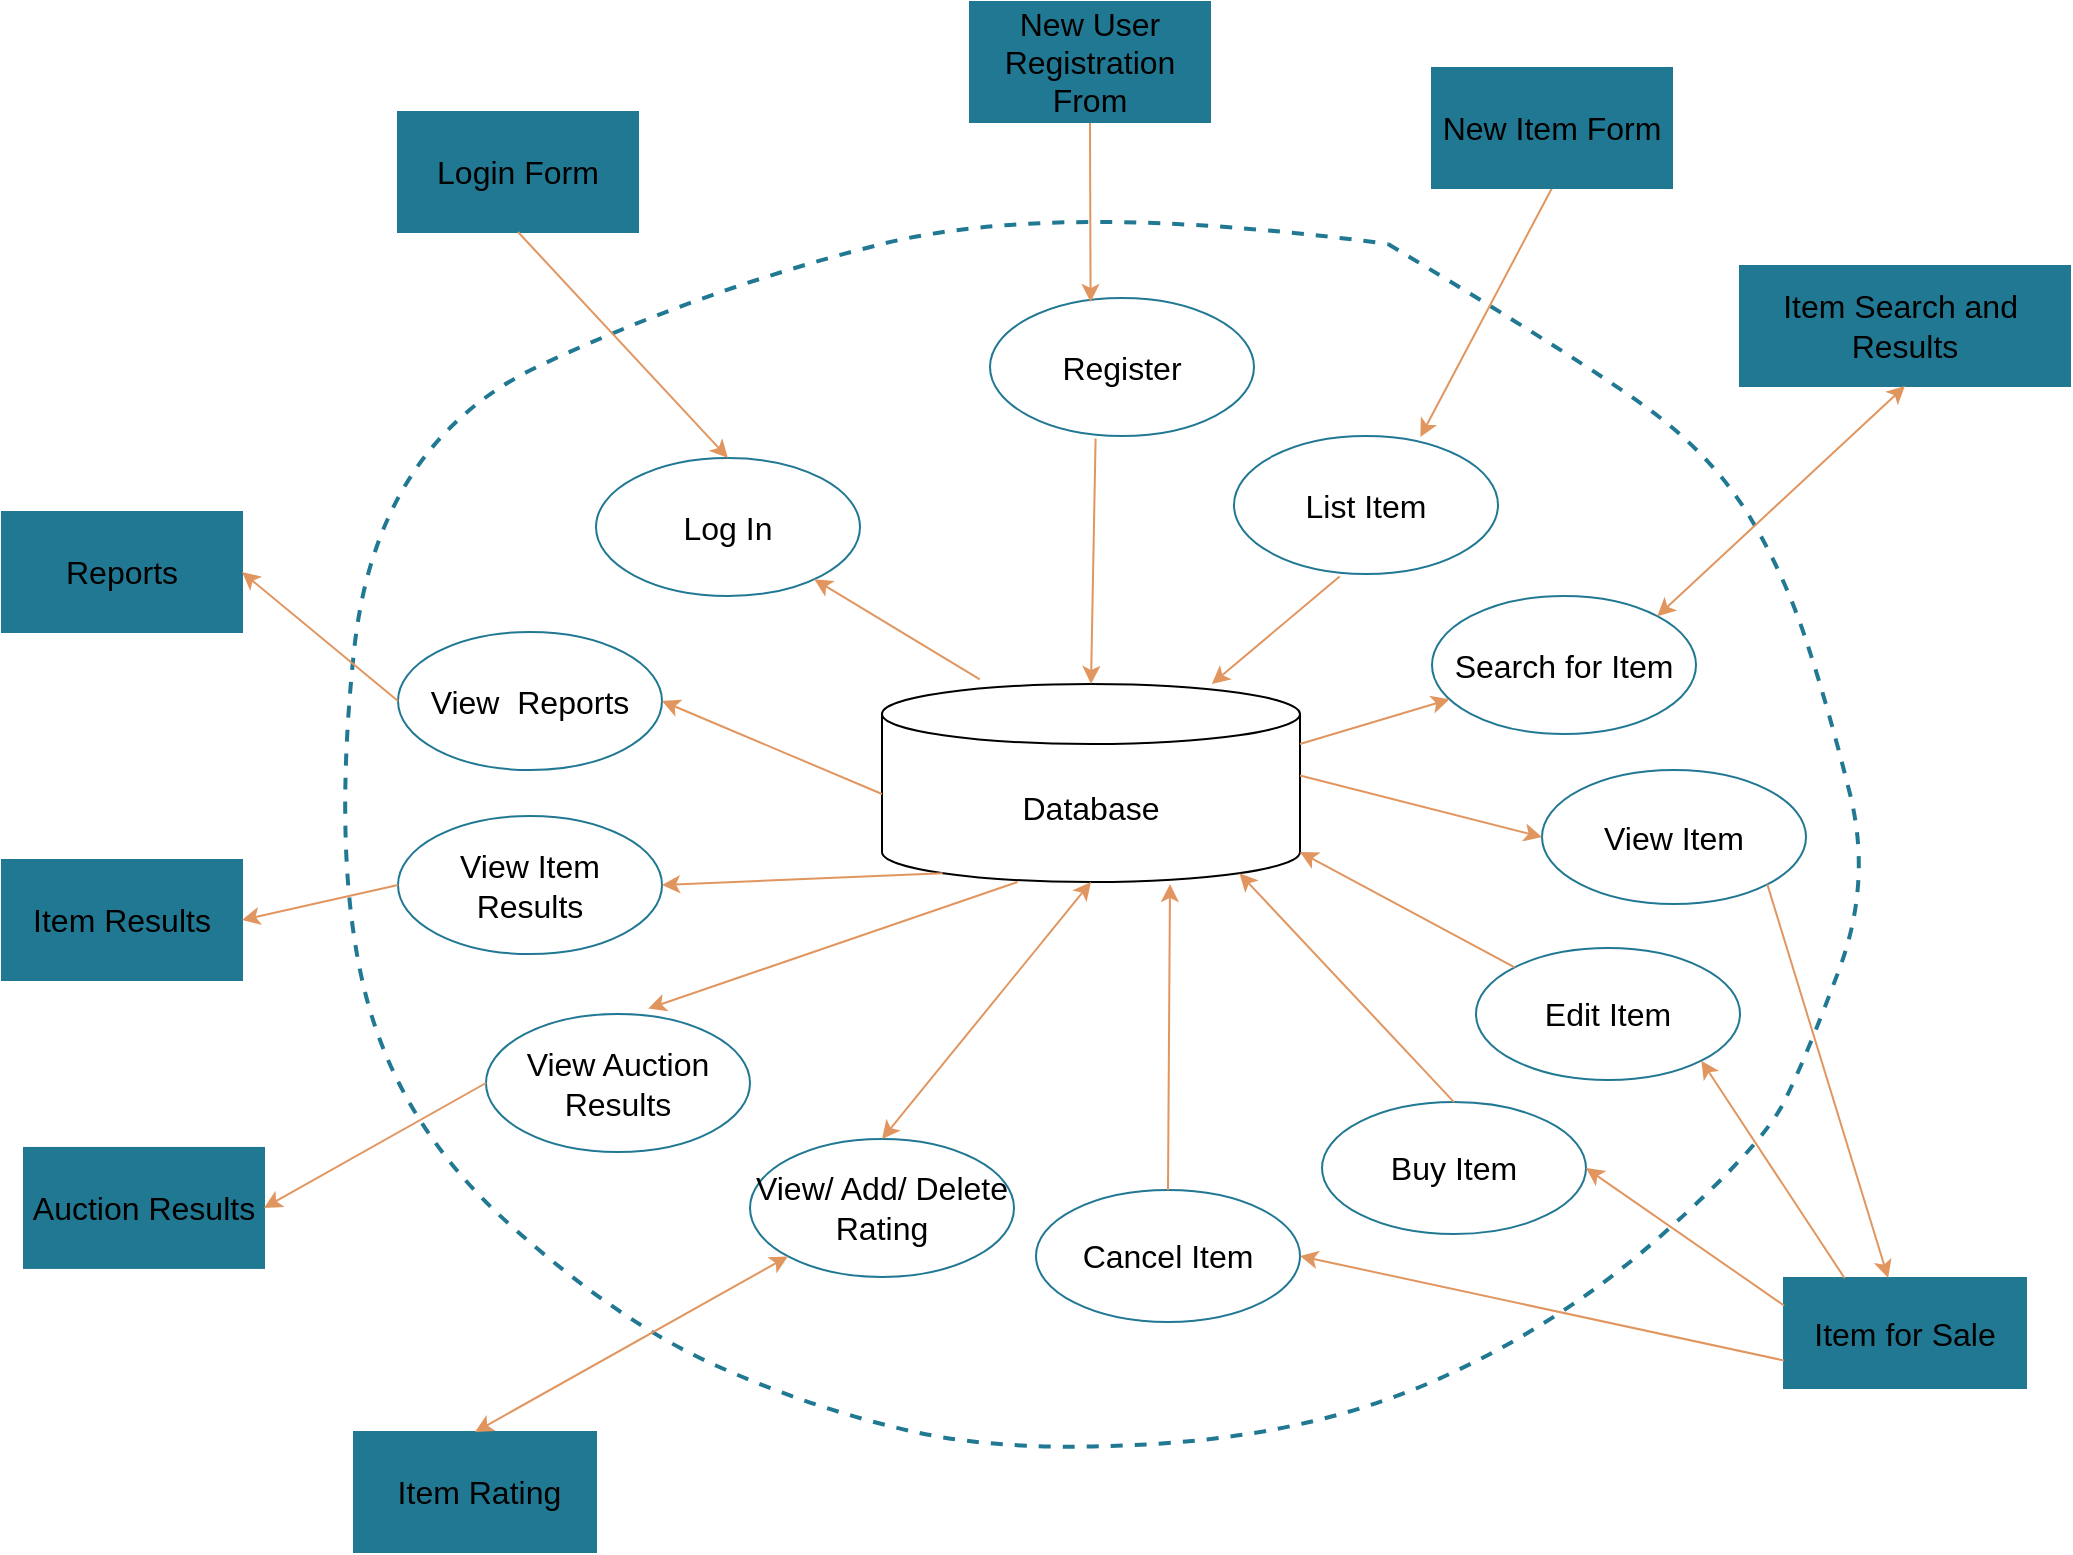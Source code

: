 <mxfile>
    <diagram name="Page-1" id="UMM78bcty8Yh2Ipk4xUr">
        <mxGraphModel dx="1746" dy="659" grid="1" gridSize="11" guides="1" tooltips="1" connect="1" arrows="1" fold="1" page="1" pageScale="1" pageWidth="850" pageHeight="1100" math="0" shadow="0">
            <root>
                <mxCell id="0"/>
                <mxCell id="1" parent="0"/>
                <mxCell id="FPNfaOGOEIjZuPGmD0JC-1" value="" style="endArrow=none;dashed=1;html=1;strokeWidth=2;rounded=0;curved=1;strokeColor=#217893;" parent="1" edge="1">
                    <mxGeometry width="50" height="50" relative="1" as="geometry">
                        <mxPoint x="473" y="165" as="sourcePoint"/>
                        <mxPoint x="473" y="165" as="targetPoint"/>
                        <Array as="points">
                            <mxPoint x="583" y="231"/>
                            <mxPoint x="638" y="275"/>
                            <mxPoint x="671" y="330"/>
                            <mxPoint x="693" y="396"/>
                            <mxPoint x="715" y="484"/>
                            <mxPoint x="682" y="572"/>
                            <mxPoint x="660" y="616"/>
                            <mxPoint x="561" y="704"/>
                            <mxPoint x="440" y="759"/>
                            <mxPoint x="286" y="770"/>
                            <mxPoint x="187" y="748"/>
                            <mxPoint x="88" y="704"/>
                            <mxPoint x="-22" y="605"/>
                            <mxPoint x="-55" y="473"/>
                            <mxPoint x="-33" y="264"/>
                            <mxPoint x="132" y="187"/>
                            <mxPoint x="308" y="143"/>
                        </Array>
                    </mxGeometry>
                </mxCell>
                <mxCell id="FPNfaOGOEIjZuPGmD0JC-3" value="&lt;font style=&quot;font-size: 16px;&quot;&gt;Database&lt;/font&gt;" style="shape=cylinder3;whiteSpace=wrap;html=1;boundedLbl=1;backgroundOutline=1;size=15;fontSize=16;points=[[0,0,0,0,15],[0,0,0,0,30],[0,0,0,0,60],[0,0.5,0,0,0],[0,1,0,0,-15],[0.145,0,0,0,4.35],[0.145,1,0,0,-4.35],[0.5,0,0,0,0],[0.5,1,0,0,0],[0.855,0,0,0,4.35],[0.855,1,0,0,-4.35],[1,0,0,0,15],[1,0,0,0,30],[1,0,0,0,60],[1,0.5,0,0,0],[1,1,0,0,-15]];" parent="1" vertex="1">
                    <mxGeometry x="220" y="385" width="209" height="99" as="geometry"/>
                </mxCell>
                <mxCell id="FPNfaOGOEIjZuPGmD0JC-6" value="&lt;font style=&quot;font-size: 16px;&quot;&gt;Log In&lt;/font&gt;" style="ellipse;whiteSpace=wrap;html=1;strokeColor=#217893;" parent="1" vertex="1">
                    <mxGeometry x="77" y="272" width="132" height="69" as="geometry"/>
                </mxCell>
                <mxCell id="FPNfaOGOEIjZuPGmD0JC-14" value="Login Form" style="rounded=0;whiteSpace=wrap;html=1;fontSize=16;labelBackgroundColor=none;fillColor=#217893;strokeColor=#217893;" parent="1" vertex="1">
                    <mxGeometry x="-22" y="99" width="120" height="60" as="geometry"/>
                </mxCell>
                <mxCell id="FPNfaOGOEIjZuPGmD0JC-30" value="&lt;font style=&quot;font-size: 16px;&quot;&gt;Register&lt;/font&gt;" style="ellipse;whiteSpace=wrap;html=1;strokeColor=#217893;" parent="1" vertex="1">
                    <mxGeometry x="274" y="192" width="132" height="69" as="geometry"/>
                </mxCell>
                <mxCell id="FPNfaOGOEIjZuPGmD0JC-32" value="" style="endArrow=classic;html=1;rounded=0;exitX=0.5;exitY=1;exitDx=0;exitDy=0;entryX=0.381;entryY=0.029;entryDx=0;entryDy=0;entryPerimeter=0;strokeColor=#e1955f;" parent="1" source="FPNfaOGOEIjZuPGmD0JC-33" target="FPNfaOGOEIjZuPGmD0JC-30" edge="1">
                    <mxGeometry width="50" height="50" relative="1" as="geometry">
                        <mxPoint x="363" y="66" as="sourcePoint"/>
                        <mxPoint x="352" y="187" as="targetPoint"/>
                        <Array as="points"/>
                    </mxGeometry>
                </mxCell>
                <mxCell id="FPNfaOGOEIjZuPGmD0JC-33" value="New User Registration&lt;br&gt;From" style="rounded=0;whiteSpace=wrap;html=1;fontSize=16;strokeColor=#217893;fillColor=#217893;" parent="1" vertex="1">
                    <mxGeometry x="264" y="44" width="120" height="60" as="geometry"/>
                </mxCell>
                <mxCell id="FPNfaOGOEIjZuPGmD0JC-34" value="" style="endArrow=classic;html=1;rounded=0;exitX=0.4;exitY=1.018;exitDx=0;exitDy=0;entryX=0.5;entryY=0;entryDx=0;entryDy=0;entryPerimeter=0;exitPerimeter=0;strokeColor=#e1955f;" parent="1" source="FPNfaOGOEIjZuPGmD0JC-30" target="FPNfaOGOEIjZuPGmD0JC-3" edge="1">
                    <mxGeometry width="50" height="50" relative="1" as="geometry">
                        <mxPoint x="374" y="297" as="sourcePoint"/>
                        <mxPoint x="476" y="412" as="targetPoint"/>
                        <Array as="points"/>
                    </mxGeometry>
                </mxCell>
                <mxCell id="FPNfaOGOEIjZuPGmD0JC-40" value="&lt;font style=&quot;font-size: 16px;&quot;&gt;List Item&lt;/font&gt;" style="ellipse;whiteSpace=wrap;html=1;strokeColor=#217893;" parent="1" vertex="1">
                    <mxGeometry x="396" y="261" width="132" height="69" as="geometry"/>
                </mxCell>
                <mxCell id="FPNfaOGOEIjZuPGmD0JC-41" value="" style="endArrow=classic;html=1;rounded=0;exitX=0.5;exitY=1;exitDx=0;exitDy=0;entryX=0.706;entryY=0.007;entryDx=0;entryDy=0;entryPerimeter=0;strokeColor=#e1955f;" parent="1" source="FPNfaOGOEIjZuPGmD0JC-42" target="FPNfaOGOEIjZuPGmD0JC-40" edge="1">
                    <mxGeometry width="50" height="50" relative="1" as="geometry">
                        <mxPoint x="514.05" y="76.47" as="sourcePoint"/>
                        <mxPoint x="517" y="275" as="targetPoint"/>
                        <Array as="points"/>
                    </mxGeometry>
                </mxCell>
                <mxCell id="FPNfaOGOEIjZuPGmD0JC-42" value="New Item Form" style="rounded=0;whiteSpace=wrap;html=1;fontSize=16;strokeColor=#217893;fillColor=#217893;" parent="1" vertex="1">
                    <mxGeometry x="495" y="77" width="120" height="60" as="geometry"/>
                </mxCell>
                <mxCell id="FPNfaOGOEIjZuPGmD0JC-43" value="" style="endArrow=classic;html=1;rounded=0;exitX=0.4;exitY=1.018;exitDx=0;exitDy=0;entryX=0.789;entryY=0;entryDx=0;entryDy=0;entryPerimeter=0;exitPerimeter=0;strokeColor=#e1955f;" parent="1" source="FPNfaOGOEIjZuPGmD0JC-40" target="FPNfaOGOEIjZuPGmD0JC-3" edge="1">
                    <mxGeometry width="50" height="50" relative="1" as="geometry">
                        <mxPoint x="525.05" y="307.47" as="sourcePoint"/>
                        <mxPoint x="363.0" y="385.0" as="targetPoint"/>
                        <Array as="points"/>
                    </mxGeometry>
                </mxCell>
                <mxCell id="FPNfaOGOEIjZuPGmD0JC-45" value="&lt;font style=&quot;font-size: 16px;&quot;&gt;Search for Item&lt;/font&gt;" style="ellipse;whiteSpace=wrap;html=1;strokeColor=#217893;" parent="1" vertex="1">
                    <mxGeometry x="495" y="341" width="132" height="69" as="geometry"/>
                </mxCell>
                <mxCell id="FPNfaOGOEIjZuPGmD0JC-46" value="" style="endArrow=classic;html=1;rounded=0;exitX=1;exitY=0;exitDx=0;exitDy=30;exitPerimeter=0;strokeColor=#e1955f;" parent="1" source="FPNfaOGOEIjZuPGmD0JC-3" target="FPNfaOGOEIjZuPGmD0JC-45" edge="1">
                    <mxGeometry width="50" height="50" relative="1" as="geometry">
                        <mxPoint x="440" y="434" as="sourcePoint"/>
                        <mxPoint x="879.996" y="395.996" as="targetPoint"/>
                        <Array as="points"/>
                    </mxGeometry>
                </mxCell>
                <mxCell id="FPNfaOGOEIjZuPGmD0JC-48" value="Item Search and&amp;nbsp;&lt;br&gt;Results" style="rounded=0;whiteSpace=wrap;html=1;fontSize=16;labelBackgroundColor=none;strokeColor=#217893;fillColor=#217893;" parent="1" vertex="1">
                    <mxGeometry x="649" y="176" width="165" height="60" as="geometry"/>
                </mxCell>
                <mxCell id="FPNfaOGOEIjZuPGmD0JC-50" value="&lt;span style=&quot;font-size: 16px;&quot;&gt;Edit Item&lt;br&gt;&lt;/span&gt;" style="ellipse;whiteSpace=wrap;html=1;strokeColor=#217893;" parent="1" vertex="1">
                    <mxGeometry x="517" y="517" width="132" height="66" as="geometry"/>
                </mxCell>
                <mxCell id="FPNfaOGOEIjZuPGmD0JC-53" value="Item for Sale" style="rounded=0;whiteSpace=wrap;html=1;fontSize=16;labelBackgroundColor=none;strokeColor=#217893;fillColor=#217893;" parent="1" vertex="1">
                    <mxGeometry x="671" y="682" width="121" height="55" as="geometry"/>
                </mxCell>
                <mxCell id="FPNfaOGOEIjZuPGmD0JC-60" value="&lt;span style=&quot;font-size: 16px;&quot;&gt;View/ Add/ Delete&lt;br&gt;Rating&lt;br&gt;&lt;/span&gt;" style="ellipse;whiteSpace=wrap;html=1;strokeColor=#217893;" parent="1" vertex="1">
                    <mxGeometry x="154" y="612.49" width="132" height="68.97" as="geometry"/>
                </mxCell>
                <mxCell id="FPNfaOGOEIjZuPGmD0JC-61" value="&amp;nbsp;Item Rating" style="rounded=0;whiteSpace=wrap;html=1;fontSize=16;labelBackgroundColor=none;strokeColor=#217893;fillColor=#217893;" parent="1" vertex="1">
                    <mxGeometry x="-44" y="759" width="121" height="60" as="geometry"/>
                </mxCell>
                <mxCell id="FPNfaOGOEIjZuPGmD0JC-62" value="" style="endArrow=classic;startArrow=classic;html=1;rounded=0;exitX=0.5;exitY=0;exitDx=0;exitDy=0;entryX=0.5;entryY=1;entryDx=0;entryDy=0;entryPerimeter=0;strokeColor=#e1955f;" parent="1" source="FPNfaOGOEIjZuPGmD0JC-60" target="FPNfaOGOEIjZuPGmD0JC-3" edge="1">
                    <mxGeometry width="50" height="50" relative="1" as="geometry">
                        <mxPoint x="374" y="496.29" as="sourcePoint"/>
                        <mxPoint x="320.694" y="484.003" as="targetPoint"/>
                    </mxGeometry>
                </mxCell>
                <mxCell id="FPNfaOGOEIjZuPGmD0JC-63" value="" style="endArrow=classic;startArrow=classic;html=1;rounded=0;exitX=0.5;exitY=0;exitDx=0;exitDy=0;entryX=0;entryY=1;entryDx=0;entryDy=0;strokeColor=#e1955f;" parent="1" source="FPNfaOGOEIjZuPGmD0JC-61" target="FPNfaOGOEIjZuPGmD0JC-60" edge="1">
                    <mxGeometry width="50" height="50" relative="1" as="geometry">
                        <mxPoint x="550" y="749.29" as="sourcePoint"/>
                        <mxPoint x="407" y="660" as="targetPoint"/>
                    </mxGeometry>
                </mxCell>
                <mxCell id="FPNfaOGOEIjZuPGmD0JC-71" value="&lt;span style=&quot;font-size: 16px;&quot;&gt;View Item &lt;br&gt;Results&lt;/span&gt;" style="ellipse;whiteSpace=wrap;html=1;strokeColor=#217893;" parent="1" vertex="1">
                    <mxGeometry x="-22" y="451" width="132" height="69" as="geometry"/>
                </mxCell>
                <mxCell id="FPNfaOGOEIjZuPGmD0JC-72" value="" style="endArrow=classic;html=1;rounded=0;entryX=1;entryY=0.5;entryDx=0;entryDy=0;exitX=0.145;exitY=1;exitDx=0;exitDy=-4.35;exitPerimeter=0;strokeColor=#e1955f;" parent="1" source="FPNfaOGOEIjZuPGmD0JC-3" target="FPNfaOGOEIjZuPGmD0JC-71" edge="1">
                    <mxGeometry width="50" height="50" relative="1" as="geometry">
                        <mxPoint x="129" y="722" as="sourcePoint"/>
                        <mxPoint x="219.996" y="618.996" as="targetPoint"/>
                        <Array as="points"/>
                    </mxGeometry>
                </mxCell>
                <mxCell id="FPNfaOGOEIjZuPGmD0JC-73" value="Item Results" style="rounded=0;whiteSpace=wrap;html=1;fontSize=16;strokeColor=#217893;fillColor=#217893;" parent="1" vertex="1">
                    <mxGeometry x="-220" y="473" width="120" height="60" as="geometry"/>
                </mxCell>
                <mxCell id="FPNfaOGOEIjZuPGmD0JC-74" value="" style="endArrow=classic;html=1;rounded=0;exitX=0;exitY=0.5;exitDx=0;exitDy=0;labelBackgroundColor=#fa8a3e;labelBorderColor=#fa8a3e;strokeColor=#e1955f;entryX=1;entryY=0.5;entryDx=0;entryDy=0;" parent="1" source="FPNfaOGOEIjZuPGmD0JC-71" target="FPNfaOGOEIjZuPGmD0JC-73" edge="1">
                    <mxGeometry width="50" height="50" relative="1" as="geometry">
                        <mxPoint x="121" y="581" as="sourcePoint"/>
                        <mxPoint x="-11" y="715" as="targetPoint"/>
                    </mxGeometry>
                </mxCell>
                <mxCell id="FPNfaOGOEIjZuPGmD0JC-79" value="&lt;span style=&quot;font-size: 16px;&quot;&gt;View Auction&lt;br&gt;Results&lt;/span&gt;" style="ellipse;whiteSpace=wrap;html=1;strokeColor=#217893;" parent="1" vertex="1">
                    <mxGeometry x="22" y="550" width="132" height="69" as="geometry"/>
                </mxCell>
                <mxCell id="FPNfaOGOEIjZuPGmD0JC-80" value="" style="endArrow=classic;html=1;rounded=0;entryX=0.614;entryY=-0.039;entryDx=0;entryDy=0;exitX=0.377;exitY=1.03;exitDx=0;exitDy=0;exitPerimeter=0;entryPerimeter=0;strokeColor=#e1955f;" parent="1" target="FPNfaOGOEIjZuPGmD0JC-79" edge="1">
                    <mxGeometry width="50" height="50" relative="1" as="geometry">
                        <mxPoint x="287.793" y="484.0" as="sourcePoint"/>
                        <mxPoint x="252.996" y="737.026" as="targetPoint"/>
                        <Array as="points"/>
                    </mxGeometry>
                </mxCell>
                <mxCell id="FPNfaOGOEIjZuPGmD0JC-81" value="Auction Results" style="rounded=0;whiteSpace=wrap;html=1;fontSize=16;strokeColor=#217893;fillColor=#217893;" parent="1" vertex="1">
                    <mxGeometry x="-209" y="616.97" width="120" height="60" as="geometry"/>
                </mxCell>
                <mxCell id="FPNfaOGOEIjZuPGmD0JC-82" value="" style="endArrow=classic;html=1;rounded=0;entryX=1;entryY=0.5;entryDx=0;entryDy=0;exitX=0;exitY=0.5;exitDx=0;exitDy=0;labelBackgroundColor=#fa8a3e;labelBorderColor=#fa8a3e;strokeColor=#e1955f;" parent="1" source="FPNfaOGOEIjZuPGmD0JC-79" target="FPNfaOGOEIjZuPGmD0JC-81" edge="1">
                    <mxGeometry width="50" height="50" relative="1" as="geometry">
                        <mxPoint x="154" y="699.03" as="sourcePoint"/>
                        <mxPoint x="55" y="594.03" as="targetPoint"/>
                    </mxGeometry>
                </mxCell>
                <mxCell id="FPNfaOGOEIjZuPGmD0JC-84" value="" style="endArrow=classic;startArrow=classic;html=1;rounded=0;entryX=1;entryY=0;entryDx=0;entryDy=0;exitX=0.5;exitY=1;exitDx=0;exitDy=0;strokeColor=#e1955f;" parent="1" source="FPNfaOGOEIjZuPGmD0JC-48" target="FPNfaOGOEIjZuPGmD0JC-45" edge="1">
                    <mxGeometry width="50" height="50" relative="1" as="geometry">
                        <mxPoint x="681" y="462" as="sourcePoint"/>
                        <mxPoint x="615" y="341" as="targetPoint"/>
                    </mxGeometry>
                </mxCell>
                <mxCell id="2" value="" style="endArrow=classic;html=1;rounded=0;exitX=0.5;exitY=1;exitDx=0;exitDy=0;entryX=0.5;entryY=0;entryDx=0;entryDy=0;fillColor=#171D05;strokeColor=#e1955f;" parent="1" source="FPNfaOGOEIjZuPGmD0JC-14" target="FPNfaOGOEIjZuPGmD0JC-6" edge="1">
                    <mxGeometry width="50" height="50" relative="1" as="geometry">
                        <mxPoint x="11" y="176" as="sourcePoint"/>
                        <mxPoint x="110.104" y="284.137" as="targetPoint"/>
                        <Array as="points"/>
                    </mxGeometry>
                </mxCell>
                <mxCell id="3" value="" style="endArrow=classic;html=1;rounded=0;exitX=0.234;exitY=-0.023;exitDx=0;exitDy=0;exitPerimeter=0;strokeColor=#e1955f;" parent="1" source="FPNfaOGOEIjZuPGmD0JC-3" target="FPNfaOGOEIjZuPGmD0JC-6" edge="1">
                    <mxGeometry width="50" height="50" relative="1" as="geometry">
                        <mxPoint x="220.004" y="416.411" as="sourcePoint"/>
                        <mxPoint x="143" y="341" as="targetPoint"/>
                        <Array as="points"/>
                    </mxGeometry>
                </mxCell>
                <mxCell id="10" value="&lt;span style=&quot;font-size: 16px;&quot;&gt;View&amp;nbsp; Reports&lt;/span&gt;" style="ellipse;whiteSpace=wrap;html=1;strokeColor=#217893;" parent="1" vertex="1">
                    <mxGeometry x="-22" y="359" width="132" height="69" as="geometry"/>
                </mxCell>
                <mxCell id="11" value="" style="endArrow=classic;html=1;rounded=0;entryX=1;entryY=0.5;entryDx=0;entryDy=0;strokeColor=#e1955f;" parent="1" target="10" edge="1">
                    <mxGeometry width="50" height="50" relative="1" as="geometry">
                        <mxPoint x="220" y="440" as="sourcePoint"/>
                        <mxPoint x="76.996" y="563.996" as="targetPoint"/>
                        <Array as="points"/>
                    </mxGeometry>
                </mxCell>
                <mxCell id="12" value="Reports" style="rounded=0;whiteSpace=wrap;html=1;fontSize=16;strokeColor=#217893;fillColor=#217893;" parent="1" vertex="1">
                    <mxGeometry x="-220" y="299" width="120" height="60" as="geometry"/>
                </mxCell>
                <mxCell id="13" value="" style="endArrow=classic;html=1;rounded=0;entryX=1;entryY=0.5;entryDx=0;entryDy=0;exitX=0;exitY=0.5;exitDx=0;exitDy=0;labelBackgroundColor=#fa8a3e;labelBorderColor=#fa8a3e;strokeColor=#e1955f;" parent="1" source="10" target="12" edge="1">
                    <mxGeometry width="50" height="50" relative="1" as="geometry">
                        <mxPoint x="-22" y="526" as="sourcePoint"/>
                        <mxPoint x="-121" y="421" as="targetPoint"/>
                    </mxGeometry>
                </mxCell>
                <mxCell id="k8WTQUBpfuYt5oGiJ2gu-13" value="&lt;span style=&quot;font-size: 16px;&quot;&gt;View Item&lt;br&gt;&lt;/span&gt;" style="ellipse;whiteSpace=wrap;html=1;strokeColor=#217893;" parent="1" vertex="1">
                    <mxGeometry x="550" y="428" width="132" height="67" as="geometry"/>
                </mxCell>
                <mxCell id="k8WTQUBpfuYt5oGiJ2gu-15" value="" style="endArrow=classic;html=1;rounded=0;exitX=1;exitY=0.462;exitDx=0;exitDy=0;exitPerimeter=0;strokeColor=#e1955f;entryX=0;entryY=0.5;entryDx=0;entryDy=0;" parent="1" source="FPNfaOGOEIjZuPGmD0JC-3" target="k8WTQUBpfuYt5oGiJ2gu-13" edge="1">
                    <mxGeometry width="50" height="50" relative="1" as="geometry">
                        <mxPoint x="440" y="426" as="sourcePoint"/>
                        <mxPoint x="515" y="404" as="targetPoint"/>
                        <Array as="points"/>
                    </mxGeometry>
                </mxCell>
                <mxCell id="k8WTQUBpfuYt5oGiJ2gu-16" value="" style="endArrow=classic;html=1;rounded=0;exitX=1;exitY=1;exitDx=0;exitDy=0;strokeColor=#e1955f;" parent="1" source="k8WTQUBpfuYt5oGiJ2gu-13" target="FPNfaOGOEIjZuPGmD0JC-53" edge="1">
                    <mxGeometry width="50" height="50" relative="1" as="geometry">
                        <mxPoint x="671" y="517" as="sourcePoint"/>
                        <mxPoint x="792" y="550" as="targetPoint"/>
                        <Array as="points"/>
                    </mxGeometry>
                </mxCell>
                <mxCell id="k8WTQUBpfuYt5oGiJ2gu-19" value="&lt;span style=&quot;font-size: 16px;&quot;&gt;Buy Item&lt;br&gt;&lt;/span&gt;" style="ellipse;whiteSpace=wrap;html=1;strokeColor=#217893;" parent="1" vertex="1">
                    <mxGeometry x="440" y="594.03" width="132" height="66" as="geometry"/>
                </mxCell>
                <mxCell id="k8WTQUBpfuYt5oGiJ2gu-25" value="&lt;span style=&quot;font-size: 16px;&quot;&gt;Cancel Item&lt;br&gt;&lt;/span&gt;" style="ellipse;whiteSpace=wrap;html=1;strokeColor=#217893;" parent="1" vertex="1">
                    <mxGeometry x="297" y="638" width="132" height="66" as="geometry"/>
                </mxCell>
                <mxCell id="k8WTQUBpfuYt5oGiJ2gu-26" value="" style="endArrow=classic;html=1;rounded=0;exitX=0.5;exitY=0;exitDx=0;exitDy=0;entryX=0.689;entryY=1.01;entryDx=0;entryDy=0;entryPerimeter=0;strokeColor=#e1955f;" parent="1" source="k8WTQUBpfuYt5oGiJ2gu-25" target="FPNfaOGOEIjZuPGmD0JC-3" edge="1">
                    <mxGeometry width="50" height="50" relative="1" as="geometry">
                        <mxPoint x="460" y="342" as="sourcePoint"/>
                        <mxPoint x="396" y="396" as="targetPoint"/>
                        <Array as="points"/>
                    </mxGeometry>
                </mxCell>
                <mxCell id="k8WTQUBpfuYt5oGiJ2gu-29" value="" style="endArrow=classic;html=1;rounded=0;exitX=0;exitY=0.75;exitDx=0;exitDy=0;entryX=1;entryY=0.5;entryDx=0;entryDy=0;strokeColor=#e1955f;" parent="1" source="FPNfaOGOEIjZuPGmD0JC-53" target="k8WTQUBpfuYt5oGiJ2gu-25" edge="1">
                    <mxGeometry width="50" height="50" relative="1" as="geometry">
                        <mxPoint x="460" y="342" as="sourcePoint"/>
                        <mxPoint x="396" y="396" as="targetPoint"/>
                        <Array as="points"/>
                    </mxGeometry>
                </mxCell>
                <mxCell id="k8WTQUBpfuYt5oGiJ2gu-30" value="" style="endArrow=classic;html=1;rounded=0;exitX=0.25;exitY=0;exitDx=0;exitDy=0;entryX=1;entryY=1;entryDx=0;entryDy=0;strokeColor=#e1955f;" parent="1" source="FPNfaOGOEIjZuPGmD0JC-53" target="FPNfaOGOEIjZuPGmD0JC-50" edge="1">
                    <mxGeometry width="50" height="50" relative="1" as="geometry">
                        <mxPoint x="460" y="342" as="sourcePoint"/>
                        <mxPoint x="396" y="396" as="targetPoint"/>
                        <Array as="points"/>
                    </mxGeometry>
                </mxCell>
                <mxCell id="k8WTQUBpfuYt5oGiJ2gu-31" value="" style="endArrow=classic;html=1;rounded=0;exitX=0;exitY=0;exitDx=0;exitDy=0;strokeColor=#e1955f;entryX=1;entryY=1;entryDx=0;entryDy=-15;entryPerimeter=0;" parent="1" source="FPNfaOGOEIjZuPGmD0JC-50" target="FPNfaOGOEIjZuPGmD0JC-3" edge="1">
                    <mxGeometry width="50" height="50" relative="1" as="geometry">
                        <mxPoint x="712" y="693" as="sourcePoint"/>
                        <mxPoint x="641" y="584" as="targetPoint"/>
                        <Array as="points"/>
                    </mxGeometry>
                </mxCell>
                <mxCell id="k8WTQUBpfuYt5oGiJ2gu-32" value="" style="endArrow=classic;html=1;rounded=0;exitX=0;exitY=0.25;exitDx=0;exitDy=0;entryX=1;entryY=0.5;entryDx=0;entryDy=0;strokeColor=#e1955f;" parent="1" source="FPNfaOGOEIjZuPGmD0JC-53" target="k8WTQUBpfuYt5oGiJ2gu-19" edge="1">
                    <mxGeometry width="50" height="50" relative="1" as="geometry">
                        <mxPoint x="712" y="693" as="sourcePoint"/>
                        <mxPoint x="641" y="584" as="targetPoint"/>
                        <Array as="points"/>
                    </mxGeometry>
                </mxCell>
                <mxCell id="k8WTQUBpfuYt5oGiJ2gu-33" value="" style="endArrow=classic;html=1;rounded=0;exitX=0.5;exitY=0;exitDx=0;exitDy=0;entryX=0.855;entryY=1;entryDx=0;entryDy=-4.35;strokeColor=#e1955f;entryPerimeter=0;" parent="1" source="k8WTQUBpfuYt5oGiJ2gu-19" target="FPNfaOGOEIjZuPGmD0JC-3" edge="1">
                    <mxGeometry width="50" height="50" relative="1" as="geometry">
                        <mxPoint x="682" y="707" as="sourcePoint"/>
                        <mxPoint x="583" y="638" as="targetPoint"/>
                        <Array as="points"/>
                    </mxGeometry>
                </mxCell>
            </root>
        </mxGraphModel>
    </diagram>
</mxfile>